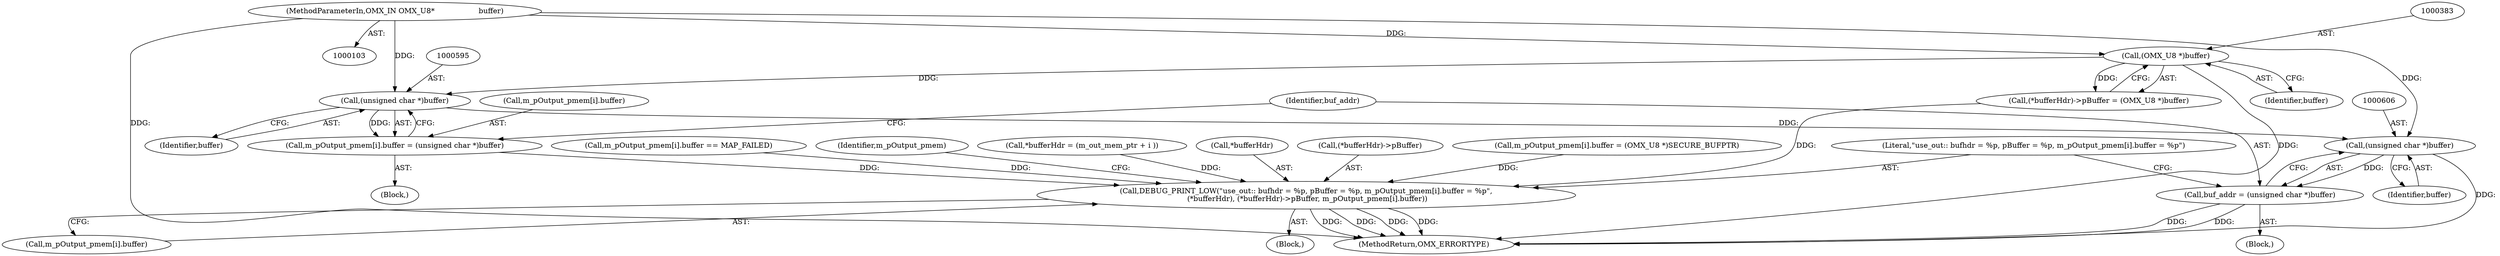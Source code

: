 digraph "0_Android_89913d7df36dbeb458ce165856bd6505a2ec647d_0@pointer" {
"1000594" [label="(Call,(unsigned char *)buffer)"];
"1000382" [label="(Call,(OMX_U8 *)buffer)"];
"1000109" [label="(MethodParameterIn,OMX_IN OMX_U8*                   buffer)"];
"1000588" [label="(Call,m_pOutput_pmem[i].buffer = (unsigned char *)buffer)"];
"1000608" [label="(Call,DEBUG_PRINT_LOW(\"use_out:: bufhdr = %p, pBuffer = %p, m_pOutput_pmem[i].buffer = %p\",\n (*bufferHdr), (*bufferHdr)->pBuffer, m_pOutput_pmem[i].buffer))"];
"1000605" [label="(Call,(unsigned char *)buffer)"];
"1000603" [label="(Call,buf_addr = (unsigned char *)buffer)"];
"1000604" [label="(Identifier,buf_addr)"];
"1000612" [label="(Call,(*bufferHdr)->pBuffer)"];
"1000608" [label="(Call,DEBUG_PRINT_LOW(\"use_out:: bufhdr = %p, pBuffer = %p, m_pOutput_pmem[i].buffer = %p\",\n (*bufferHdr), (*bufferHdr)->pBuffer, m_pOutput_pmem[i].buffer))"];
"1000377" [label="(Call,(*bufferHdr)->pBuffer = (OMX_U8 *)buffer)"];
"1000476" [label="(Call,m_pOutput_pmem[i].buffer = (OMX_U8 *)SECURE_BUFPTR)"];
"1000596" [label="(Identifier,buffer)"];
"1000594" [label="(Call,(unsigned char *)buffer)"];
"1000589" [label="(Call,m_pOutput_pmem[i].buffer)"];
"1000616" [label="(Call,m_pOutput_pmem[i].buffer)"];
"1000609" [label="(Literal,\"use_out:: bufhdr = %p, pBuffer = %p, m_pOutput_pmem[i].buffer = %p\")"];
"1000384" [label="(Identifier,buffer)"];
"1000109" [label="(MethodParameterIn,OMX_IN OMX_U8*                   buffer)"];
"1000511" [label="(Call,m_pOutput_pmem[i].buffer == MAP_FAILED)"];
"1000605" [label="(Call,(unsigned char *)buffer)"];
"1000588" [label="(Call,m_pOutput_pmem[i].buffer = (unsigned char *)buffer)"];
"1000550" [label="(Block,)"];
"1000382" [label="(Call,(OMX_U8 *)buffer)"];
"1000626" [label="(Identifier,m_pOutput_pmem)"];
"1000371" [label="(Call,*bufferHdr = (m_out_mem_ptr + i ))"];
"1000646" [label="(MethodReturn,OMX_ERRORTYPE)"];
"1000610" [label="(Call,*bufferHdr)"];
"1000607" [label="(Identifier,buffer)"];
"1000603" [label="(Call,buf_addr = (unsigned char *)buffer)"];
"1000535" [label="(Block,)"];
"1000370" [label="(Block,)"];
"1000594" -> "1000588"  [label="AST: "];
"1000594" -> "1000596"  [label="CFG: "];
"1000595" -> "1000594"  [label="AST: "];
"1000596" -> "1000594"  [label="AST: "];
"1000588" -> "1000594"  [label="CFG: "];
"1000594" -> "1000588"  [label="DDG: "];
"1000382" -> "1000594"  [label="DDG: "];
"1000109" -> "1000594"  [label="DDG: "];
"1000594" -> "1000605"  [label="DDG: "];
"1000382" -> "1000377"  [label="AST: "];
"1000382" -> "1000384"  [label="CFG: "];
"1000383" -> "1000382"  [label="AST: "];
"1000384" -> "1000382"  [label="AST: "];
"1000377" -> "1000382"  [label="CFG: "];
"1000382" -> "1000646"  [label="DDG: "];
"1000382" -> "1000377"  [label="DDG: "];
"1000109" -> "1000382"  [label="DDG: "];
"1000109" -> "1000103"  [label="AST: "];
"1000109" -> "1000646"  [label="DDG: "];
"1000109" -> "1000605"  [label="DDG: "];
"1000588" -> "1000550"  [label="AST: "];
"1000589" -> "1000588"  [label="AST: "];
"1000604" -> "1000588"  [label="CFG: "];
"1000588" -> "1000608"  [label="DDG: "];
"1000608" -> "1000370"  [label="AST: "];
"1000608" -> "1000616"  [label="CFG: "];
"1000609" -> "1000608"  [label="AST: "];
"1000610" -> "1000608"  [label="AST: "];
"1000612" -> "1000608"  [label="AST: "];
"1000616" -> "1000608"  [label="AST: "];
"1000626" -> "1000608"  [label="CFG: "];
"1000608" -> "1000646"  [label="DDG: "];
"1000608" -> "1000646"  [label="DDG: "];
"1000608" -> "1000646"  [label="DDG: "];
"1000608" -> "1000646"  [label="DDG: "];
"1000371" -> "1000608"  [label="DDG: "];
"1000377" -> "1000608"  [label="DDG: "];
"1000476" -> "1000608"  [label="DDG: "];
"1000511" -> "1000608"  [label="DDG: "];
"1000605" -> "1000603"  [label="AST: "];
"1000605" -> "1000607"  [label="CFG: "];
"1000606" -> "1000605"  [label="AST: "];
"1000607" -> "1000605"  [label="AST: "];
"1000603" -> "1000605"  [label="CFG: "];
"1000605" -> "1000646"  [label="DDG: "];
"1000605" -> "1000603"  [label="DDG: "];
"1000603" -> "1000535"  [label="AST: "];
"1000604" -> "1000603"  [label="AST: "];
"1000609" -> "1000603"  [label="CFG: "];
"1000603" -> "1000646"  [label="DDG: "];
"1000603" -> "1000646"  [label="DDG: "];
}
